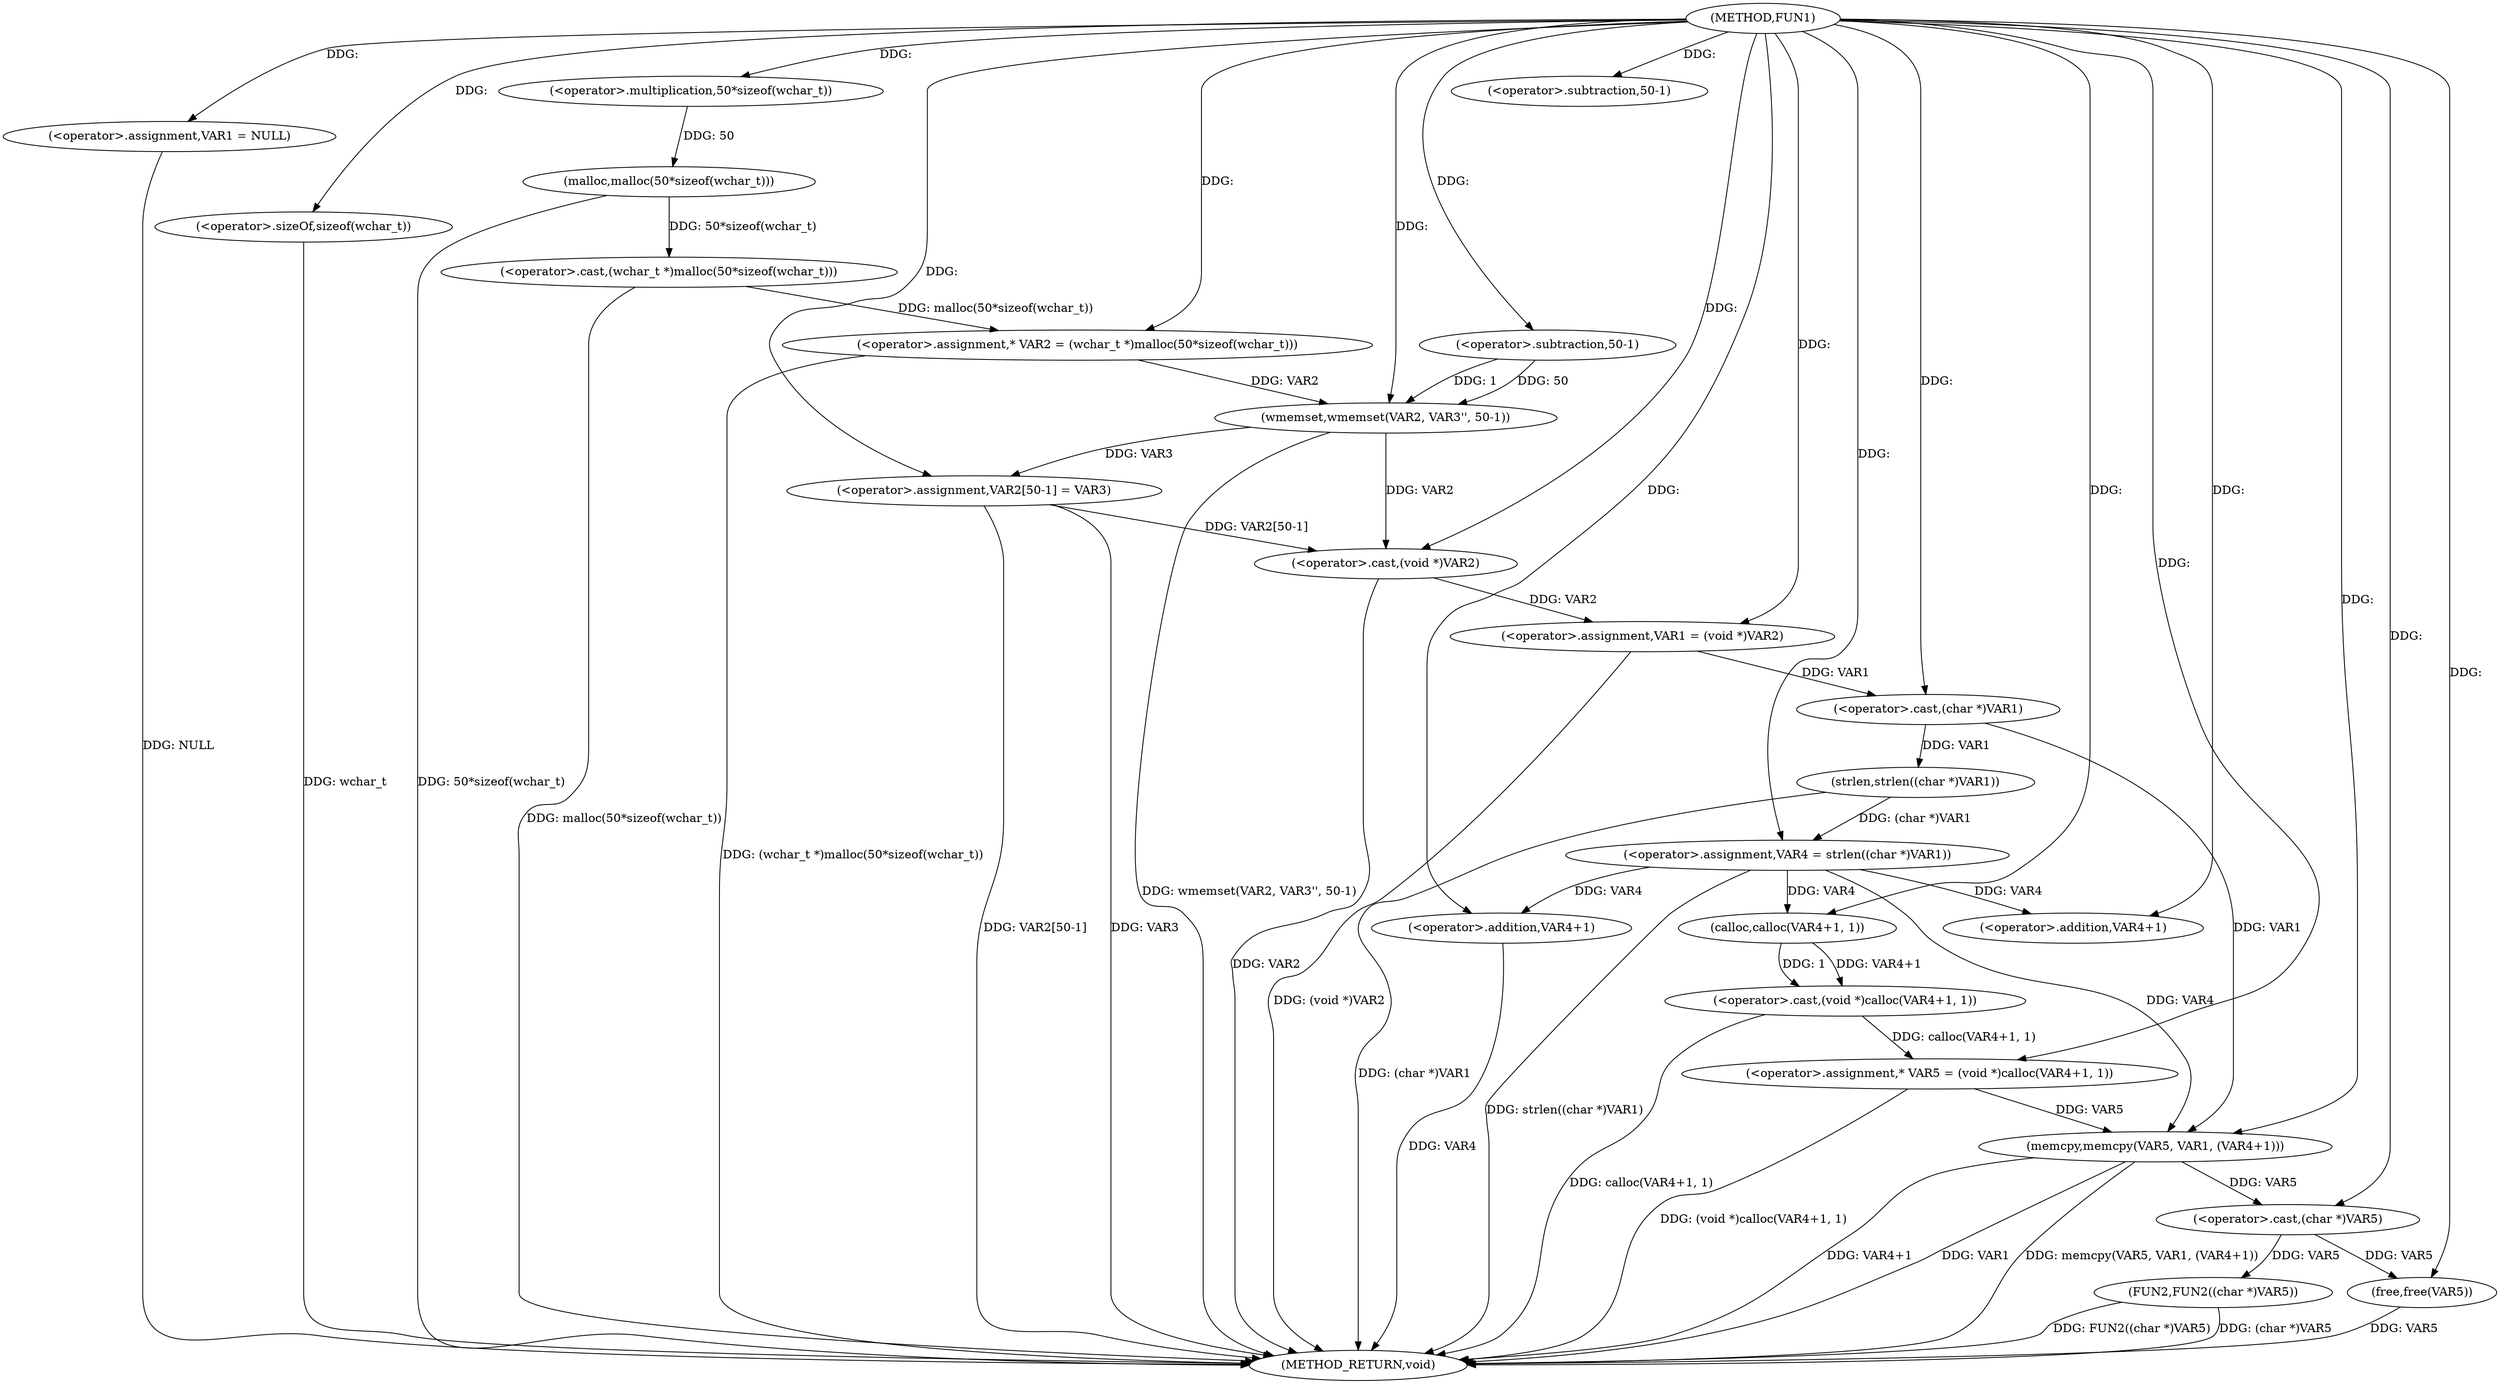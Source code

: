 digraph FUN1 {  
"1000100" [label = "(METHOD,FUN1)" ]
"1000165" [label = "(METHOD_RETURN,void)" ]
"1000103" [label = "(<operator>.assignment,VAR1 = NULL)" ]
"1000108" [label = "(<operator>.assignment,* VAR2 = (wchar_t *)malloc(50*sizeof(wchar_t)))" ]
"1000110" [label = "(<operator>.cast,(wchar_t *)malloc(50*sizeof(wchar_t)))" ]
"1000112" [label = "(malloc,malloc(50*sizeof(wchar_t)))" ]
"1000113" [label = "(<operator>.multiplication,50*sizeof(wchar_t))" ]
"1000115" [label = "(<operator>.sizeOf,sizeof(wchar_t))" ]
"1000117" [label = "(wmemset,wmemset(VAR2, VAR3'', 50-1))" ]
"1000120" [label = "(<operator>.subtraction,50-1)" ]
"1000123" [label = "(<operator>.assignment,VAR2[50-1] = VAR3)" ]
"1000126" [label = "(<operator>.subtraction,50-1)" ]
"1000130" [label = "(<operator>.assignment,VAR1 = (void *)VAR2)" ]
"1000132" [label = "(<operator>.cast,(void *)VAR2)" ]
"1000137" [label = "(<operator>.assignment,VAR4 = strlen((char *)VAR1))" ]
"1000139" [label = "(strlen,strlen((char *)VAR1))" ]
"1000140" [label = "(<operator>.cast,(char *)VAR1)" ]
"1000144" [label = "(<operator>.assignment,* VAR5 = (void *)calloc(VAR4+1, 1))" ]
"1000146" [label = "(<operator>.cast,(void *)calloc(VAR4+1, 1))" ]
"1000148" [label = "(calloc,calloc(VAR4+1, 1))" ]
"1000149" [label = "(<operator>.addition,VAR4+1)" ]
"1000153" [label = "(memcpy,memcpy(VAR5, VAR1, (VAR4+1)))" ]
"1000156" [label = "(<operator>.addition,VAR4+1)" ]
"1000159" [label = "(FUN2,FUN2((char *)VAR5))" ]
"1000160" [label = "(<operator>.cast,(char *)VAR5)" ]
"1000163" [label = "(free,free(VAR5))" ]
  "1000156" -> "1000165"  [ label = "DDG: VAR4"] 
  "1000103" -> "1000165"  [ label = "DDG: NULL"] 
  "1000159" -> "1000165"  [ label = "DDG: (char *)VAR5"] 
  "1000139" -> "1000165"  [ label = "DDG: (char *)VAR1"] 
  "1000146" -> "1000165"  [ label = "DDG: calloc(VAR4+1, 1)"] 
  "1000153" -> "1000165"  [ label = "DDG: memcpy(VAR5, VAR1, (VAR4+1))"] 
  "1000110" -> "1000165"  [ label = "DDG: malloc(50*sizeof(wchar_t))"] 
  "1000153" -> "1000165"  [ label = "DDG: VAR4+1"] 
  "1000115" -> "1000165"  [ label = "DDG: wchar_t"] 
  "1000123" -> "1000165"  [ label = "DDG: VAR2[50-1]"] 
  "1000159" -> "1000165"  [ label = "DDG: FUN2((char *)VAR5)"] 
  "1000117" -> "1000165"  [ label = "DDG: wmemset(VAR2, VAR3'', 50-1)"] 
  "1000163" -> "1000165"  [ label = "DDG: VAR5"] 
  "1000130" -> "1000165"  [ label = "DDG: (void *)VAR2"] 
  "1000137" -> "1000165"  [ label = "DDG: strlen((char *)VAR1)"] 
  "1000123" -> "1000165"  [ label = "DDG: VAR3"] 
  "1000153" -> "1000165"  [ label = "DDG: VAR1"] 
  "1000132" -> "1000165"  [ label = "DDG: VAR2"] 
  "1000112" -> "1000165"  [ label = "DDG: 50*sizeof(wchar_t)"] 
  "1000108" -> "1000165"  [ label = "DDG: (wchar_t *)malloc(50*sizeof(wchar_t))"] 
  "1000144" -> "1000165"  [ label = "DDG: (void *)calloc(VAR4+1, 1)"] 
  "1000100" -> "1000103"  [ label = "DDG: "] 
  "1000110" -> "1000108"  [ label = "DDG: malloc(50*sizeof(wchar_t))"] 
  "1000100" -> "1000108"  [ label = "DDG: "] 
  "1000112" -> "1000110"  [ label = "DDG: 50*sizeof(wchar_t)"] 
  "1000113" -> "1000112"  [ label = "DDG: 50"] 
  "1000100" -> "1000113"  [ label = "DDG: "] 
  "1000100" -> "1000115"  [ label = "DDG: "] 
  "1000108" -> "1000117"  [ label = "DDG: VAR2"] 
  "1000100" -> "1000117"  [ label = "DDG: "] 
  "1000120" -> "1000117"  [ label = "DDG: 50"] 
  "1000120" -> "1000117"  [ label = "DDG: 1"] 
  "1000100" -> "1000120"  [ label = "DDG: "] 
  "1000117" -> "1000123"  [ label = "DDG: VAR3"] 
  "1000100" -> "1000123"  [ label = "DDG: "] 
  "1000100" -> "1000126"  [ label = "DDG: "] 
  "1000132" -> "1000130"  [ label = "DDG: VAR2"] 
  "1000100" -> "1000130"  [ label = "DDG: "] 
  "1000117" -> "1000132"  [ label = "DDG: VAR2"] 
  "1000123" -> "1000132"  [ label = "DDG: VAR2[50-1]"] 
  "1000100" -> "1000132"  [ label = "DDG: "] 
  "1000139" -> "1000137"  [ label = "DDG: (char *)VAR1"] 
  "1000100" -> "1000137"  [ label = "DDG: "] 
  "1000140" -> "1000139"  [ label = "DDG: VAR1"] 
  "1000130" -> "1000140"  [ label = "DDG: VAR1"] 
  "1000100" -> "1000140"  [ label = "DDG: "] 
  "1000146" -> "1000144"  [ label = "DDG: calloc(VAR4+1, 1)"] 
  "1000100" -> "1000144"  [ label = "DDG: "] 
  "1000148" -> "1000146"  [ label = "DDG: VAR4+1"] 
  "1000148" -> "1000146"  [ label = "DDG: 1"] 
  "1000137" -> "1000148"  [ label = "DDG: VAR4"] 
  "1000100" -> "1000148"  [ label = "DDG: "] 
  "1000137" -> "1000149"  [ label = "DDG: VAR4"] 
  "1000100" -> "1000149"  [ label = "DDG: "] 
  "1000144" -> "1000153"  [ label = "DDG: VAR5"] 
  "1000100" -> "1000153"  [ label = "DDG: "] 
  "1000140" -> "1000153"  [ label = "DDG: VAR1"] 
  "1000137" -> "1000153"  [ label = "DDG: VAR4"] 
  "1000100" -> "1000156"  [ label = "DDG: "] 
  "1000137" -> "1000156"  [ label = "DDG: VAR4"] 
  "1000160" -> "1000159"  [ label = "DDG: VAR5"] 
  "1000153" -> "1000160"  [ label = "DDG: VAR5"] 
  "1000100" -> "1000160"  [ label = "DDG: "] 
  "1000160" -> "1000163"  [ label = "DDG: VAR5"] 
  "1000100" -> "1000163"  [ label = "DDG: "] 
}
